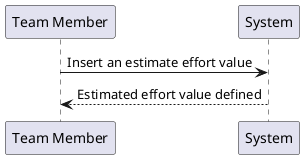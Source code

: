 @startuml
"Team Member" -> System: Insert an estimate effort value
"Team Member" <-- System: Estimated effort value defined
@enduml